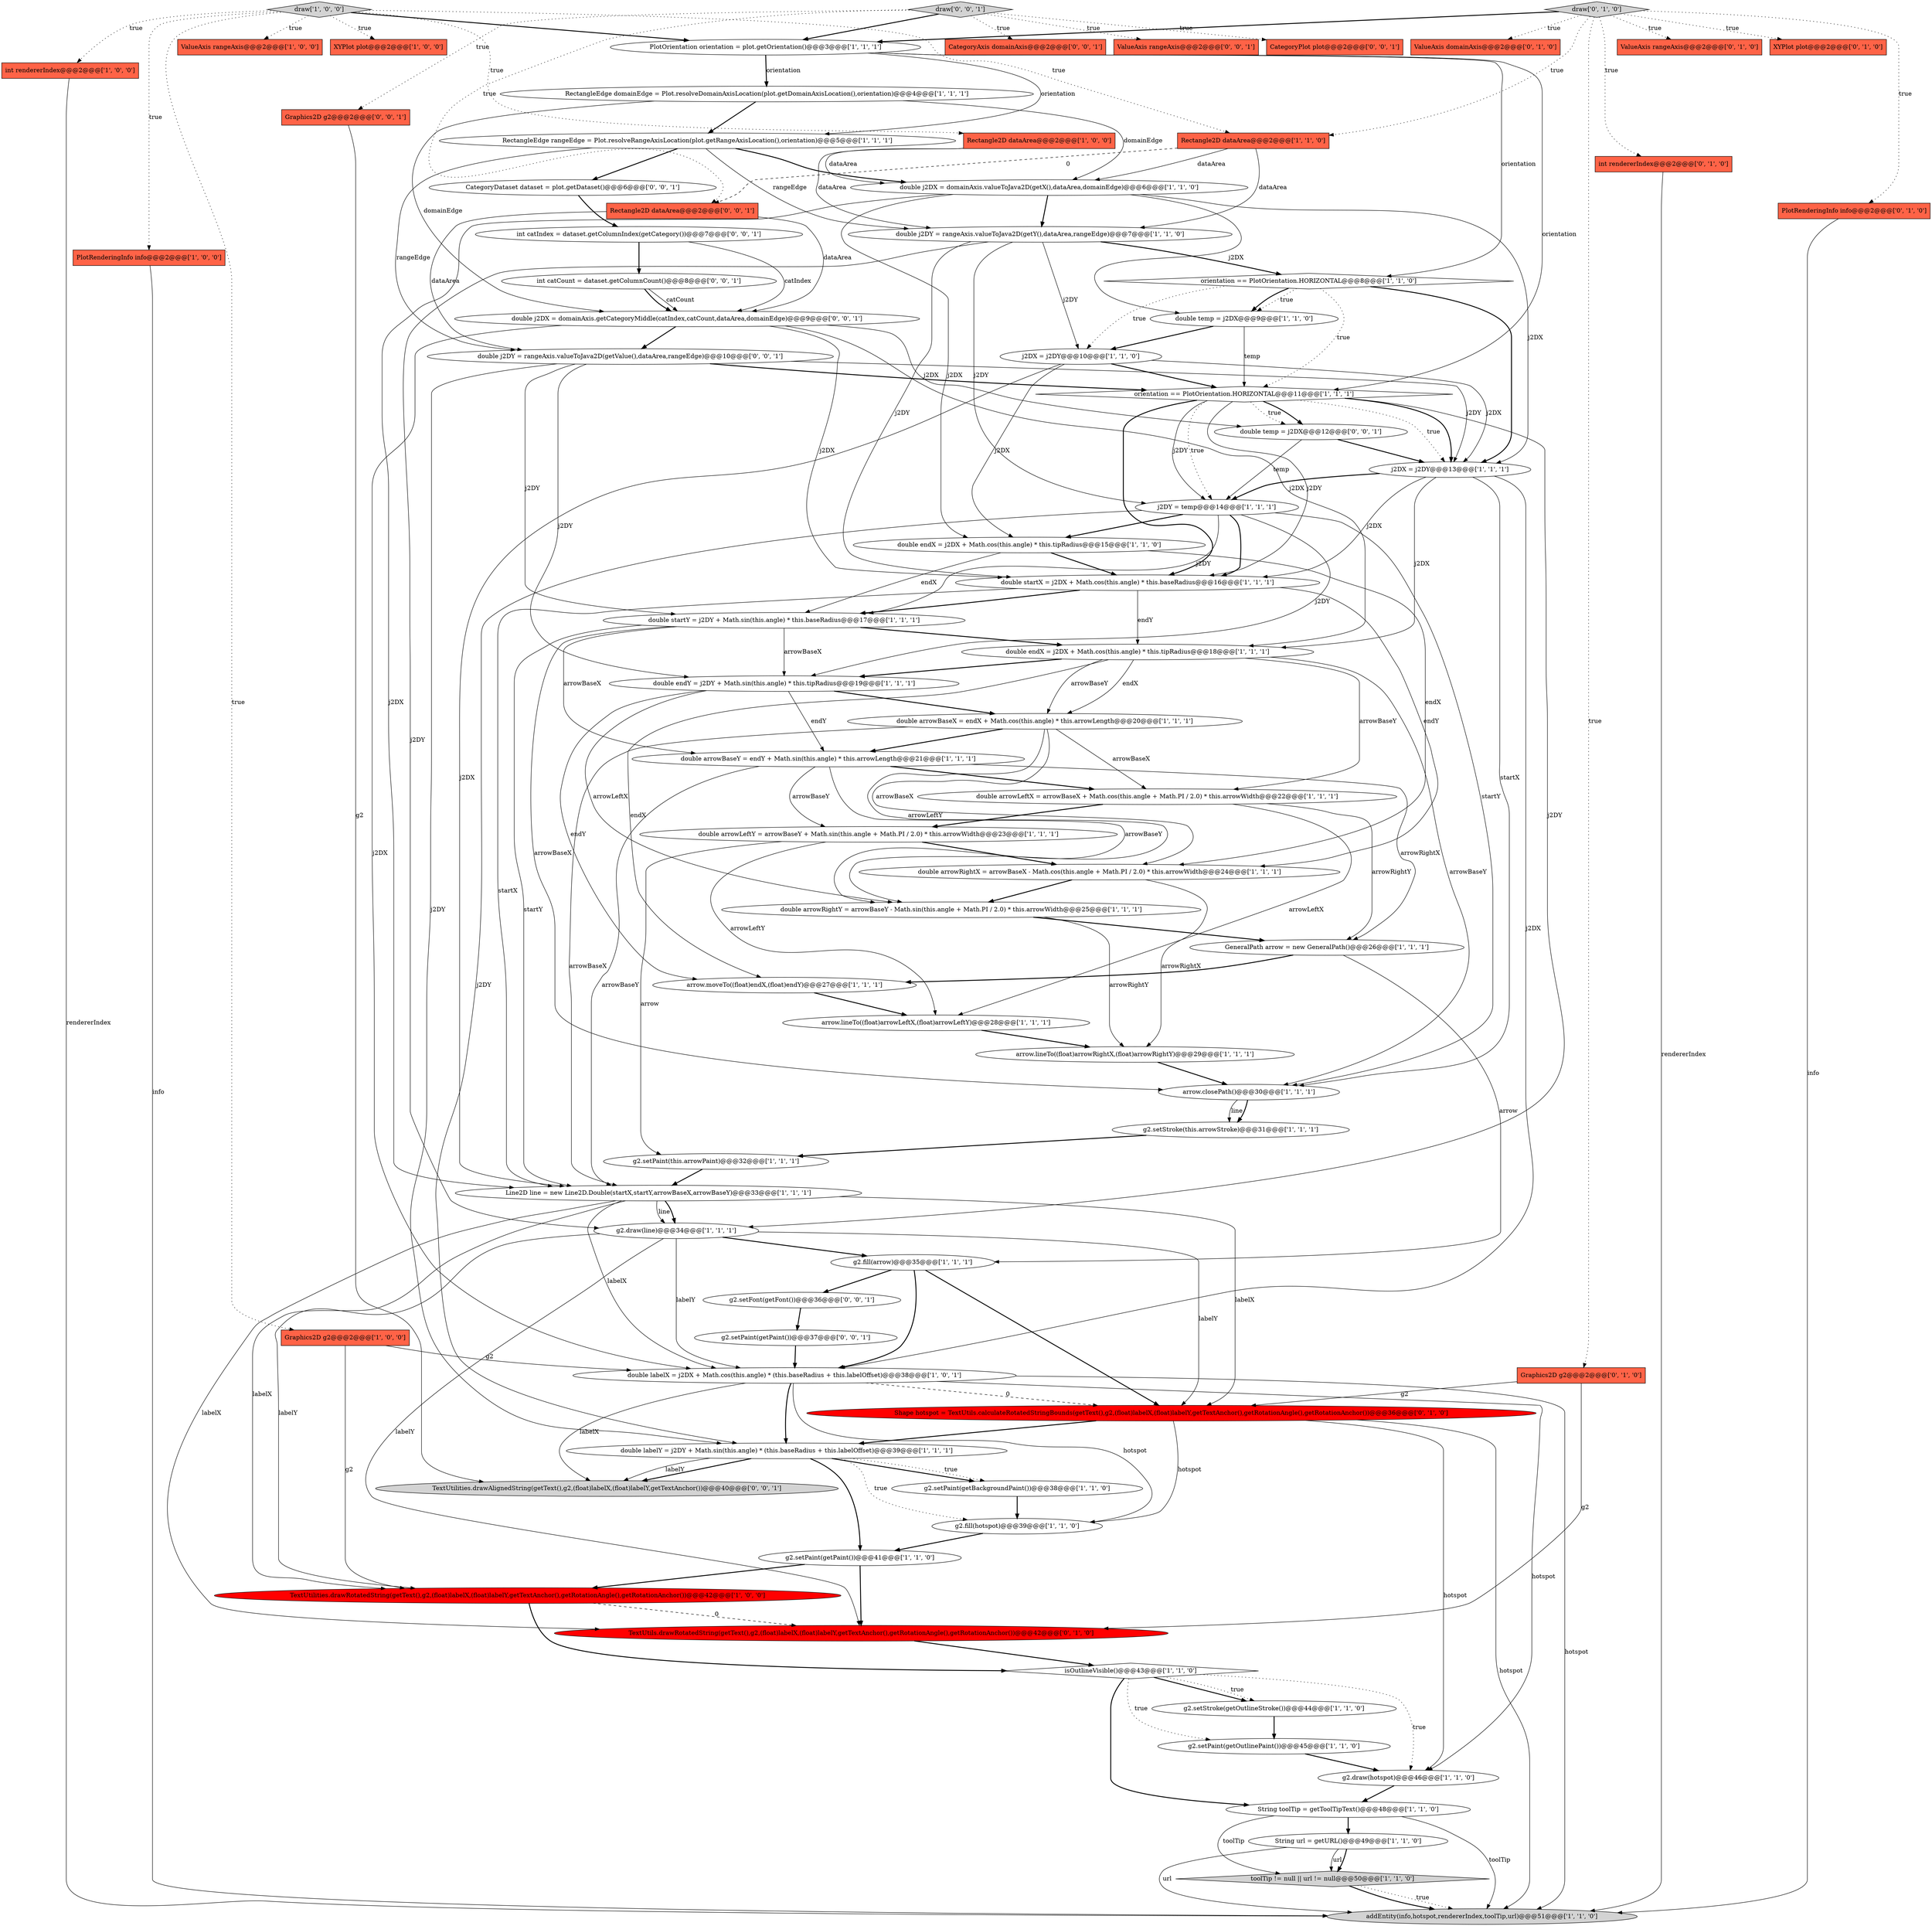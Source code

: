 digraph {
11 [style = filled, label = "String url = getURL()@@@49@@@['1', '1', '0']", fillcolor = white, shape = ellipse image = "AAA0AAABBB1BBB"];
69 [style = filled, label = "draw['0', '0', '1']", fillcolor = lightgray, shape = diamond image = "AAA0AAABBB3BBB"];
8 [style = filled, label = "PlotOrientation orientation = plot.getOrientation()@@@3@@@['1', '1', '1']", fillcolor = white, shape = ellipse image = "AAA0AAABBB1BBB"];
40 [style = filled, label = "Graphics2D g2@@@2@@@['1', '0', '0']", fillcolor = tomato, shape = box image = "AAA0AAABBB1BBB"];
15 [style = filled, label = "Line2D line = new Line2D.Double(startX,startY,arrowBaseX,arrowBaseY)@@@33@@@['1', '1', '1']", fillcolor = white, shape = ellipse image = "AAA0AAABBB1BBB"];
5 [style = filled, label = "int rendererIndex@@@2@@@['1', '0', '0']", fillcolor = tomato, shape = box image = "AAA0AAABBB1BBB"];
53 [style = filled, label = "double arrowLeftY = arrowBaseY + Math.sin(this.angle + Math.PI / 2.0) * this.arrowWidth@@@23@@@['1', '1', '1']", fillcolor = white, shape = ellipse image = "AAA0AAABBB1BBB"];
72 [style = filled, label = "g2.setFont(getFont())@@@36@@@['0', '0', '1']", fillcolor = white, shape = ellipse image = "AAA0AAABBB3BBB"];
24 [style = filled, label = "double arrowBaseY = endY + Math.sin(this.angle) * this.arrowLength@@@21@@@['1', '1', '1']", fillcolor = white, shape = ellipse image = "AAA0AAABBB1BBB"];
51 [style = filled, label = "TextUtilities.drawRotatedString(getText(),g2,(float)labelX,(float)labelY,getTextAnchor(),getRotationAngle(),getRotationAnchor())@@@42@@@['1', '0', '0']", fillcolor = red, shape = ellipse image = "AAA1AAABBB1BBB"];
19 [style = filled, label = "double j2DX = domainAxis.valueToJava2D(getX(),dataArea,domainEdge)@@@6@@@['1', '1', '0']", fillcolor = white, shape = ellipse image = "AAA0AAABBB1BBB"];
16 [style = filled, label = "j2DX = j2DY@@@10@@@['1', '1', '0']", fillcolor = white, shape = ellipse image = "AAA0AAABBB1BBB"];
2 [style = filled, label = "g2.setPaint(getPaint())@@@41@@@['1', '1', '0']", fillcolor = white, shape = ellipse image = "AAA0AAABBB1BBB"];
38 [style = filled, label = "RectangleEdge domainEdge = Plot.resolveDomainAxisLocation(plot.getDomainAxisLocation(),orientation)@@@4@@@['1', '1', '1']", fillcolor = white, shape = ellipse image = "AAA0AAABBB1BBB"];
59 [style = filled, label = "int rendererIndex@@@2@@@['0', '1', '0']", fillcolor = tomato, shape = box image = "AAA0AAABBB2BBB"];
70 [style = filled, label = "g2.setPaint(getPaint())@@@37@@@['0', '0', '1']", fillcolor = white, shape = ellipse image = "AAA0AAABBB3BBB"];
73 [style = filled, label = "CategoryAxis domainAxis@@@2@@@['0', '0', '1']", fillcolor = tomato, shape = box image = "AAA0AAABBB3BBB"];
1 [style = filled, label = "arrow.moveTo((float)endX,(float)endY)@@@27@@@['1', '1', '1']", fillcolor = white, shape = ellipse image = "AAA0AAABBB1BBB"];
32 [style = filled, label = "g2.draw(line)@@@34@@@['1', '1', '1']", fillcolor = white, shape = ellipse image = "AAA0AAABBB1BBB"];
35 [style = filled, label = "String toolTip = getToolTipText()@@@48@@@['1', '1', '0']", fillcolor = white, shape = ellipse image = "AAA0AAABBB1BBB"];
45 [style = filled, label = "g2.fill(arrow)@@@35@@@['1', '1', '1']", fillcolor = white, shape = ellipse image = "AAA0AAABBB1BBB"];
57 [style = filled, label = "ValueAxis domainAxis@@@2@@@['0', '1', '0']", fillcolor = tomato, shape = box image = "AAA0AAABBB2BBB"];
61 [style = filled, label = "Shape hotspot = TextUtils.calculateRotatedStringBounds(getText(),g2,(float)labelX,(float)labelY,getTextAnchor(),getRotationAngle(),getRotationAnchor())@@@36@@@['0', '1', '0']", fillcolor = red, shape = ellipse image = "AAA1AAABBB2BBB"];
41 [style = filled, label = "g2.setPaint(getOutlinePaint())@@@45@@@['1', '1', '0']", fillcolor = white, shape = ellipse image = "AAA0AAABBB1BBB"];
21 [style = filled, label = "ValueAxis rangeAxis@@@2@@@['1', '0', '0']", fillcolor = tomato, shape = box image = "AAA0AAABBB1BBB"];
37 [style = filled, label = "g2.draw(hotspot)@@@46@@@['1', '1', '0']", fillcolor = white, shape = ellipse image = "AAA0AAABBB1BBB"];
66 [style = filled, label = "int catIndex = dataset.getColumnIndex(getCategory())@@@7@@@['0', '0', '1']", fillcolor = white, shape = ellipse image = "AAA0AAABBB3BBB"];
68 [style = filled, label = "TextUtilities.drawAlignedString(getText(),g2,(float)labelX,(float)labelY,getTextAnchor())@@@40@@@['0', '0', '1']", fillcolor = lightgray, shape = ellipse image = "AAA0AAABBB3BBB"];
49 [style = filled, label = "double labelX = j2DX + Math.cos(this.angle) * (this.baseRadius + this.labelOffset)@@@38@@@['1', '0', '1']", fillcolor = white, shape = ellipse image = "AAA0AAABBB1BBB"];
71 [style = filled, label = "double temp = j2DX@@@12@@@['0', '0', '1']", fillcolor = white, shape = ellipse image = "AAA0AAABBB3BBB"];
18 [style = filled, label = "GeneralPath arrow = new GeneralPath()@@@26@@@['1', '1', '1']", fillcolor = white, shape = ellipse image = "AAA0AAABBB1BBB"];
34 [style = filled, label = "PlotRenderingInfo info@@@2@@@['1', '0', '0']", fillcolor = tomato, shape = box image = "AAA0AAABBB1BBB"];
42 [style = filled, label = "Rectangle2D dataArea@@@2@@@['1', '1', '0']", fillcolor = tomato, shape = box image = "AAA0AAABBB1BBB"];
43 [style = filled, label = "double j2DY = rangeAxis.valueToJava2D(getY(),dataArea,rangeEdge)@@@7@@@['1', '1', '0']", fillcolor = white, shape = ellipse image = "AAA0AAABBB1BBB"];
33 [style = filled, label = "double temp = j2DX@@@9@@@['1', '1', '0']", fillcolor = white, shape = ellipse image = "AAA0AAABBB1BBB"];
55 [style = filled, label = "ValueAxis rangeAxis@@@2@@@['0', '1', '0']", fillcolor = tomato, shape = box image = "AAA0AAABBB2BBB"];
14 [style = filled, label = "double startY = j2DY + Math.sin(this.angle) * this.baseRadius@@@17@@@['1', '1', '1']", fillcolor = white, shape = ellipse image = "AAA0AAABBB1BBB"];
44 [style = filled, label = "j2DX = j2DY@@@13@@@['1', '1', '1']", fillcolor = white, shape = ellipse image = "AAA0AAABBB1BBB"];
77 [style = filled, label = "Rectangle2D dataArea@@@2@@@['0', '0', '1']", fillcolor = tomato, shape = box image = "AAA0AAABBB3BBB"];
0 [style = filled, label = "orientation == PlotOrientation.HORIZONTAL@@@11@@@['1', '1', '1']", fillcolor = white, shape = diamond image = "AAA0AAABBB1BBB"];
26 [style = filled, label = "XYPlot plot@@@2@@@['1', '0', '0']", fillcolor = tomato, shape = box image = "AAA0AAABBB1BBB"];
28 [style = filled, label = "arrow.closePath()@@@30@@@['1', '1', '1']", fillcolor = white, shape = ellipse image = "AAA0AAABBB1BBB"];
13 [style = filled, label = "orientation == PlotOrientation.HORIZONTAL@@@8@@@['1', '1', '0']", fillcolor = white, shape = diamond image = "AAA0AAABBB1BBB"];
39 [style = filled, label = "g2.setPaint(getBackgroundPaint())@@@38@@@['1', '1', '0']", fillcolor = white, shape = ellipse image = "AAA0AAABBB1BBB"];
6 [style = filled, label = "double arrowBaseX = endX + Math.cos(this.angle) * this.arrowLength@@@20@@@['1', '1', '1']", fillcolor = white, shape = ellipse image = "AAA0AAABBB1BBB"];
65 [style = filled, label = "ValueAxis rangeAxis@@@2@@@['0', '0', '1']", fillcolor = tomato, shape = box image = "AAA0AAABBB3BBB"];
23 [style = filled, label = "toolTip != null || url != null@@@50@@@['1', '1', '0']", fillcolor = lightgray, shape = diamond image = "AAA0AAABBB1BBB"];
31 [style = filled, label = "double endX = j2DX + Math.cos(this.angle) * this.tipRadius@@@15@@@['1', '1', '0']", fillcolor = white, shape = ellipse image = "AAA0AAABBB1BBB"];
22 [style = filled, label = "arrow.lineTo((float)arrowRightX,(float)arrowRightY)@@@29@@@['1', '1', '1']", fillcolor = white, shape = ellipse image = "AAA0AAABBB1BBB"];
30 [style = filled, label = "Rectangle2D dataArea@@@2@@@['1', '0', '0']", fillcolor = tomato, shape = box image = "AAA0AAABBB1BBB"];
12 [style = filled, label = "g2.fill(hotspot)@@@39@@@['1', '1', '0']", fillcolor = white, shape = ellipse image = "AAA0AAABBB1BBB"];
36 [style = filled, label = "double endY = j2DY + Math.sin(this.angle) * this.tipRadius@@@19@@@['1', '1', '1']", fillcolor = white, shape = ellipse image = "AAA0AAABBB1BBB"];
76 [style = filled, label = "double j2DX = domainAxis.getCategoryMiddle(catIndex,catCount,dataArea,domainEdge)@@@9@@@['0', '0', '1']", fillcolor = white, shape = ellipse image = "AAA0AAABBB3BBB"];
10 [style = filled, label = "addEntity(info,hotspot,rendererIndex,toolTip,url)@@@51@@@['1', '1', '0']", fillcolor = lightgray, shape = ellipse image = "AAA0AAABBB1BBB"];
58 [style = filled, label = "XYPlot plot@@@2@@@['0', '1', '0']", fillcolor = tomato, shape = box image = "AAA0AAABBB2BBB"];
56 [style = filled, label = "Graphics2D g2@@@2@@@['0', '1', '0']", fillcolor = tomato, shape = box image = "AAA0AAABBB2BBB"];
52 [style = filled, label = "draw['1', '0', '0']", fillcolor = lightgray, shape = diamond image = "AAA0AAABBB1BBB"];
9 [style = filled, label = "j2DY = temp@@@14@@@['1', '1', '1']", fillcolor = white, shape = ellipse image = "AAA0AAABBB1BBB"];
47 [style = filled, label = "double arrowLeftX = arrowBaseX + Math.cos(this.angle + Math.PI / 2.0) * this.arrowWidth@@@22@@@['1', '1', '1']", fillcolor = white, shape = ellipse image = "AAA0AAABBB1BBB"];
48 [style = filled, label = "g2.setStroke(getOutlineStroke())@@@44@@@['1', '1', '0']", fillcolor = white, shape = ellipse image = "AAA0AAABBB1BBB"];
64 [style = filled, label = "CategoryDataset dataset = plot.getDataset()@@@6@@@['0', '0', '1']", fillcolor = white, shape = ellipse image = "AAA0AAABBB3BBB"];
67 [style = filled, label = "CategoryPlot plot@@@2@@@['0', '0', '1']", fillcolor = tomato, shape = box image = "AAA0AAABBB3BBB"];
75 [style = filled, label = "double j2DY = rangeAxis.valueToJava2D(getValue(),dataArea,rangeEdge)@@@10@@@['0', '0', '1']", fillcolor = white, shape = ellipse image = "AAA0AAABBB3BBB"];
20 [style = filled, label = "isOutlineVisible()@@@43@@@['1', '1', '0']", fillcolor = white, shape = diamond image = "AAA0AAABBB1BBB"];
50 [style = filled, label = "double startX = j2DX + Math.cos(this.angle) * this.baseRadius@@@16@@@['1', '1', '1']", fillcolor = white, shape = ellipse image = "AAA0AAABBB1BBB"];
54 [style = filled, label = "TextUtils.drawRotatedString(getText(),g2,(float)labelX,(float)labelY,getTextAnchor(),getRotationAngle(),getRotationAnchor())@@@42@@@['0', '1', '0']", fillcolor = red, shape = ellipse image = "AAA1AAABBB2BBB"];
17 [style = filled, label = "g2.setStroke(this.arrowStroke)@@@31@@@['1', '1', '1']", fillcolor = white, shape = ellipse image = "AAA0AAABBB1BBB"];
25 [style = filled, label = "double labelY = j2DY + Math.sin(this.angle) * (this.baseRadius + this.labelOffset)@@@39@@@['1', '1', '1']", fillcolor = white, shape = ellipse image = "AAA0AAABBB1BBB"];
4 [style = filled, label = "g2.setPaint(this.arrowPaint)@@@32@@@['1', '1', '1']", fillcolor = white, shape = ellipse image = "AAA0AAABBB1BBB"];
27 [style = filled, label = "double arrowRightX = arrowBaseX - Math.cos(this.angle + Math.PI / 2.0) * this.arrowWidth@@@24@@@['1', '1', '1']", fillcolor = white, shape = ellipse image = "AAA0AAABBB1BBB"];
60 [style = filled, label = "PlotRenderingInfo info@@@2@@@['0', '1', '0']", fillcolor = tomato, shape = box image = "AAA0AAABBB2BBB"];
62 [style = filled, label = "draw['0', '1', '0']", fillcolor = lightgray, shape = diamond image = "AAA0AAABBB2BBB"];
63 [style = filled, label = "int catCount = dataset.getColumnCount()@@@8@@@['0', '0', '1']", fillcolor = white, shape = ellipse image = "AAA0AAABBB3BBB"];
29 [style = filled, label = "RectangleEdge rangeEdge = Plot.resolveRangeAxisLocation(plot.getRangeAxisLocation(),orientation)@@@5@@@['1', '1', '1']", fillcolor = white, shape = ellipse image = "AAA0AAABBB1BBB"];
7 [style = filled, label = "double arrowRightY = arrowBaseY - Math.sin(this.angle + Math.PI / 2.0) * this.arrowWidth@@@25@@@['1', '1', '1']", fillcolor = white, shape = ellipse image = "AAA0AAABBB1BBB"];
46 [style = filled, label = "arrow.lineTo((float)arrowLeftX,(float)arrowLeftY)@@@28@@@['1', '1', '1']", fillcolor = white, shape = ellipse image = "AAA0AAABBB1BBB"];
74 [style = filled, label = "Graphics2D g2@@@2@@@['0', '0', '1']", fillcolor = tomato, shape = box image = "AAA0AAABBB3BBB"];
3 [style = filled, label = "double endX = j2DX + Math.cos(this.angle) * this.tipRadius@@@18@@@['1', '1', '1']", fillcolor = white, shape = ellipse image = "AAA0AAABBB1BBB"];
18->45 [style = solid, label="arrow"];
9->50 [style = bold, label=""];
14->3 [style = bold, label=""];
16->0 [style = bold, label=""];
52->8 [style = bold, label=""];
71->44 [style = bold, label=""];
49->68 [style = solid, label="labelX"];
2->51 [style = bold, label=""];
5->10 [style = solid, label="rendererIndex"];
3->1 [style = solid, label="endX"];
62->57 [style = dotted, label="true"];
34->10 [style = solid, label="info"];
49->37 [style = solid, label="hotspot"];
4->15 [style = bold, label=""];
47->46 [style = solid, label="arrowLeftX"];
20->41 [style = dotted, label="true"];
0->71 [style = dotted, label="true"];
38->76 [style = solid, label="domainEdge"];
1->46 [style = bold, label=""];
44->28 [style = solid, label="startX"];
42->19 [style = solid, label="dataArea"];
29->43 [style = solid, label="rangeEdge"];
53->27 [style = bold, label=""];
31->50 [style = bold, label=""];
61->25 [style = bold, label=""];
69->74 [style = dotted, label="true"];
12->2 [style = bold, label=""];
3->36 [style = bold, label=""];
60->10 [style = solid, label="info"];
3->47 [style = solid, label="arrowBaseY"];
45->61 [style = bold, label=""];
35->23 [style = solid, label="toolTip"];
0->50 [style = solid, label="j2DY"];
38->19 [style = solid, label="domainEdge"];
11->23 [style = solid, label="url"];
20->48 [style = bold, label=""];
27->7 [style = bold, label=""];
61->12 [style = solid, label="hotspot"];
52->30 [style = dotted, label="true"];
40->51 [style = solid, label="g2"];
32->61 [style = solid, label="labelY"];
3->28 [style = solid, label="arrowBaseY"];
16->44 [style = solid, label="j2DX"];
43->32 [style = solid, label="j2DY"];
8->13 [style = solid, label="orientation"];
24->18 [style = solid, label="arrowRightX"];
14->24 [style = solid, label="arrowBaseX"];
61->10 [style = solid, label="hotspot"];
50->3 [style = solid, label="endY"];
69->8 [style = bold, label=""];
66->76 [style = solid, label="catIndex"];
75->0 [style = bold, label=""];
76->75 [style = bold, label=""];
61->37 [style = solid, label="hotspot"];
66->63 [style = bold, label=""];
36->6 [style = bold, label=""];
40->49 [style = solid, label="g2"];
75->25 [style = solid, label="j2DY"];
76->49 [style = solid, label="j2DX"];
47->53 [style = bold, label=""];
33->16 [style = bold, label=""];
0->44 [style = dotted, label="true"];
48->41 [style = bold, label=""];
30->19 [style = solid, label="dataArea"];
53->4 [style = solid, label="arrow"];
52->21 [style = dotted, label="true"];
15->32 [style = solid, label="line"];
19->33 [style = solid, label="j2DX"];
75->14 [style = solid, label="j2DY"];
41->37 [style = bold, label=""];
69->73 [style = dotted, label="true"];
75->44 [style = solid, label="j2DY"];
25->12 [style = dotted, label="true"];
6->27 [style = solid, label="arrowBaseX"];
43->9 [style = solid, label="j2DY"];
19->44 [style = solid, label="j2DX"];
31->27 [style = solid, label="endX"];
42->77 [style = dashed, label="0"];
56->61 [style = solid, label="g2"];
77->75 [style = solid, label="dataArea"];
8->38 [style = bold, label=""];
24->47 [style = bold, label=""];
25->2 [style = bold, label=""];
62->42 [style = dotted, label="true"];
62->58 [style = dotted, label="true"];
8->0 [style = solid, label="orientation"];
43->13 [style = bold, label=""];
9->28 [style = solid, label="startY"];
49->25 [style = bold, label=""];
32->54 [style = solid, label="labelY"];
19->31 [style = solid, label="j2DX"];
18->1 [style = bold, label=""];
49->10 [style = solid, label="hotspot"];
13->0 [style = dotted, label="true"];
39->12 [style = bold, label=""];
64->66 [style = bold, label=""];
35->10 [style = solid, label="toolTip"];
23->10 [style = bold, label=""];
29->64 [style = bold, label=""];
59->10 [style = solid, label="rendererIndex"];
0->44 [style = bold, label=""];
20->48 [style = dotted, label="true"];
49->12 [style = solid, label="hotspot"];
24->7 [style = solid, label="arrowBaseY"];
14->28 [style = solid, label="arrowBaseX"];
51->54 [style = dashed, label="0"];
62->60 [style = dotted, label="true"];
30->43 [style = solid, label="dataArea"];
36->24 [style = solid, label="endY"];
13->16 [style = dotted, label="true"];
44->49 [style = solid, label="j2DX"];
76->3 [style = solid, label="j2DX"];
62->59 [style = dotted, label="true"];
28->17 [style = solid, label="line"];
24->15 [style = solid, label="arrowBaseY"];
25->39 [style = bold, label=""];
62->55 [style = dotted, label="true"];
43->50 [style = solid, label="j2DY"];
9->31 [style = bold, label=""];
15->49 [style = solid, label="labelX"];
44->50 [style = solid, label="j2DX"];
52->42 [style = dotted, label="true"];
0->71 [style = bold, label=""];
6->24 [style = bold, label=""];
22->28 [style = bold, label=""];
50->14 [style = bold, label=""];
74->68 [style = solid, label="g2"];
25->39 [style = dotted, label="true"];
15->61 [style = solid, label="labelX"];
77->76 [style = solid, label="dataArea"];
24->53 [style = solid, label="arrowBaseY"];
33->0 [style = solid, label="temp"];
51->20 [style = bold, label=""];
32->49 [style = solid, label="labelY"];
14->36 [style = solid, label="arrowBaseX"];
3->6 [style = solid, label="arrowBaseY"];
15->54 [style = solid, label="labelX"];
23->10 [style = dotted, label="true"];
8->38 [style = solid, label="orientation"];
20->37 [style = dotted, label="true"];
8->29 [style = solid, label="orientation"];
44->3 [style = solid, label="j2DX"];
29->19 [style = bold, label=""];
13->33 [style = dotted, label="true"];
27->22 [style = solid, label="arrowRightX"];
49->61 [style = dashed, label="0"];
3->6 [style = solid, label="endX"];
25->68 [style = bold, label=""];
7->18 [style = bold, label=""];
28->17 [style = bold, label=""];
9->14 [style = solid, label="j2DY"];
32->51 [style = solid, label="labelY"];
9->36 [style = solid, label="j2DY"];
2->54 [style = bold, label=""];
45->72 [style = bold, label=""];
15->51 [style = solid, label="labelX"];
37->35 [style = bold, label=""];
44->9 [style = bold, label=""];
0->9 [style = dotted, label="true"];
19->43 [style = bold, label=""];
69->65 [style = dotted, label="true"];
17->4 [style = bold, label=""];
62->8 [style = bold, label=""];
70->49 [style = bold, label=""];
47->18 [style = solid, label="arrowRightY"];
29->75 [style = solid, label="rangeEdge"];
46->22 [style = bold, label=""];
52->40 [style = dotted, label="true"];
6->15 [style = solid, label="arrowBaseX"];
32->45 [style = bold, label=""];
43->16 [style = solid, label="j2DY"];
53->46 [style = solid, label="arrowLeftY"];
69->67 [style = dotted, label="true"];
11->10 [style = solid, label="url"];
52->34 [style = dotted, label="true"];
72->70 [style = bold, label=""];
45->49 [style = bold, label=""];
38->29 [style = bold, label=""];
13->44 [style = bold, label=""];
16->31 [style = solid, label="j2DX"];
6->7 [style = solid, label="arrowLeftY"];
54->20 [style = bold, label=""];
16->15 [style = solid, label="j2DX"];
52->5 [style = dotted, label="true"];
9->25 [style = solid, label="j2DY"];
50->15 [style = solid, label="startX"];
0->50 [style = bold, label=""];
19->15 [style = solid, label="j2DX"];
7->22 [style = solid, label="arrowRightY"];
76->71 [style = solid, label="j2DX"];
63->76 [style = solid, label="catCount"];
50->27 [style = solid, label="endY"];
0->32 [style = solid, label="j2DY"];
71->9 [style = solid, label="temp"];
69->77 [style = dotted, label="true"];
63->76 [style = bold, label=""];
42->43 [style = solid, label="dataArea"];
0->9 [style = solid, label="j2DY"];
14->15 [style = solid, label="startY"];
62->56 [style = dotted, label="true"];
36->7 [style = solid, label="arrowLeftX"];
36->1 [style = solid, label="endY"];
25->68 [style = solid, label="labelY"];
20->35 [style = bold, label=""];
56->54 [style = solid, label="g2"];
13->33 [style = bold, label=""];
15->32 [style = bold, label=""];
75->36 [style = solid, label="j2DY"];
76->50 [style = solid, label="j2DX"];
6->47 [style = solid, label="arrowBaseX"];
11->23 [style = bold, label=""];
52->26 [style = dotted, label="true"];
31->14 [style = solid, label="endX"];
35->11 [style = bold, label=""];
}
